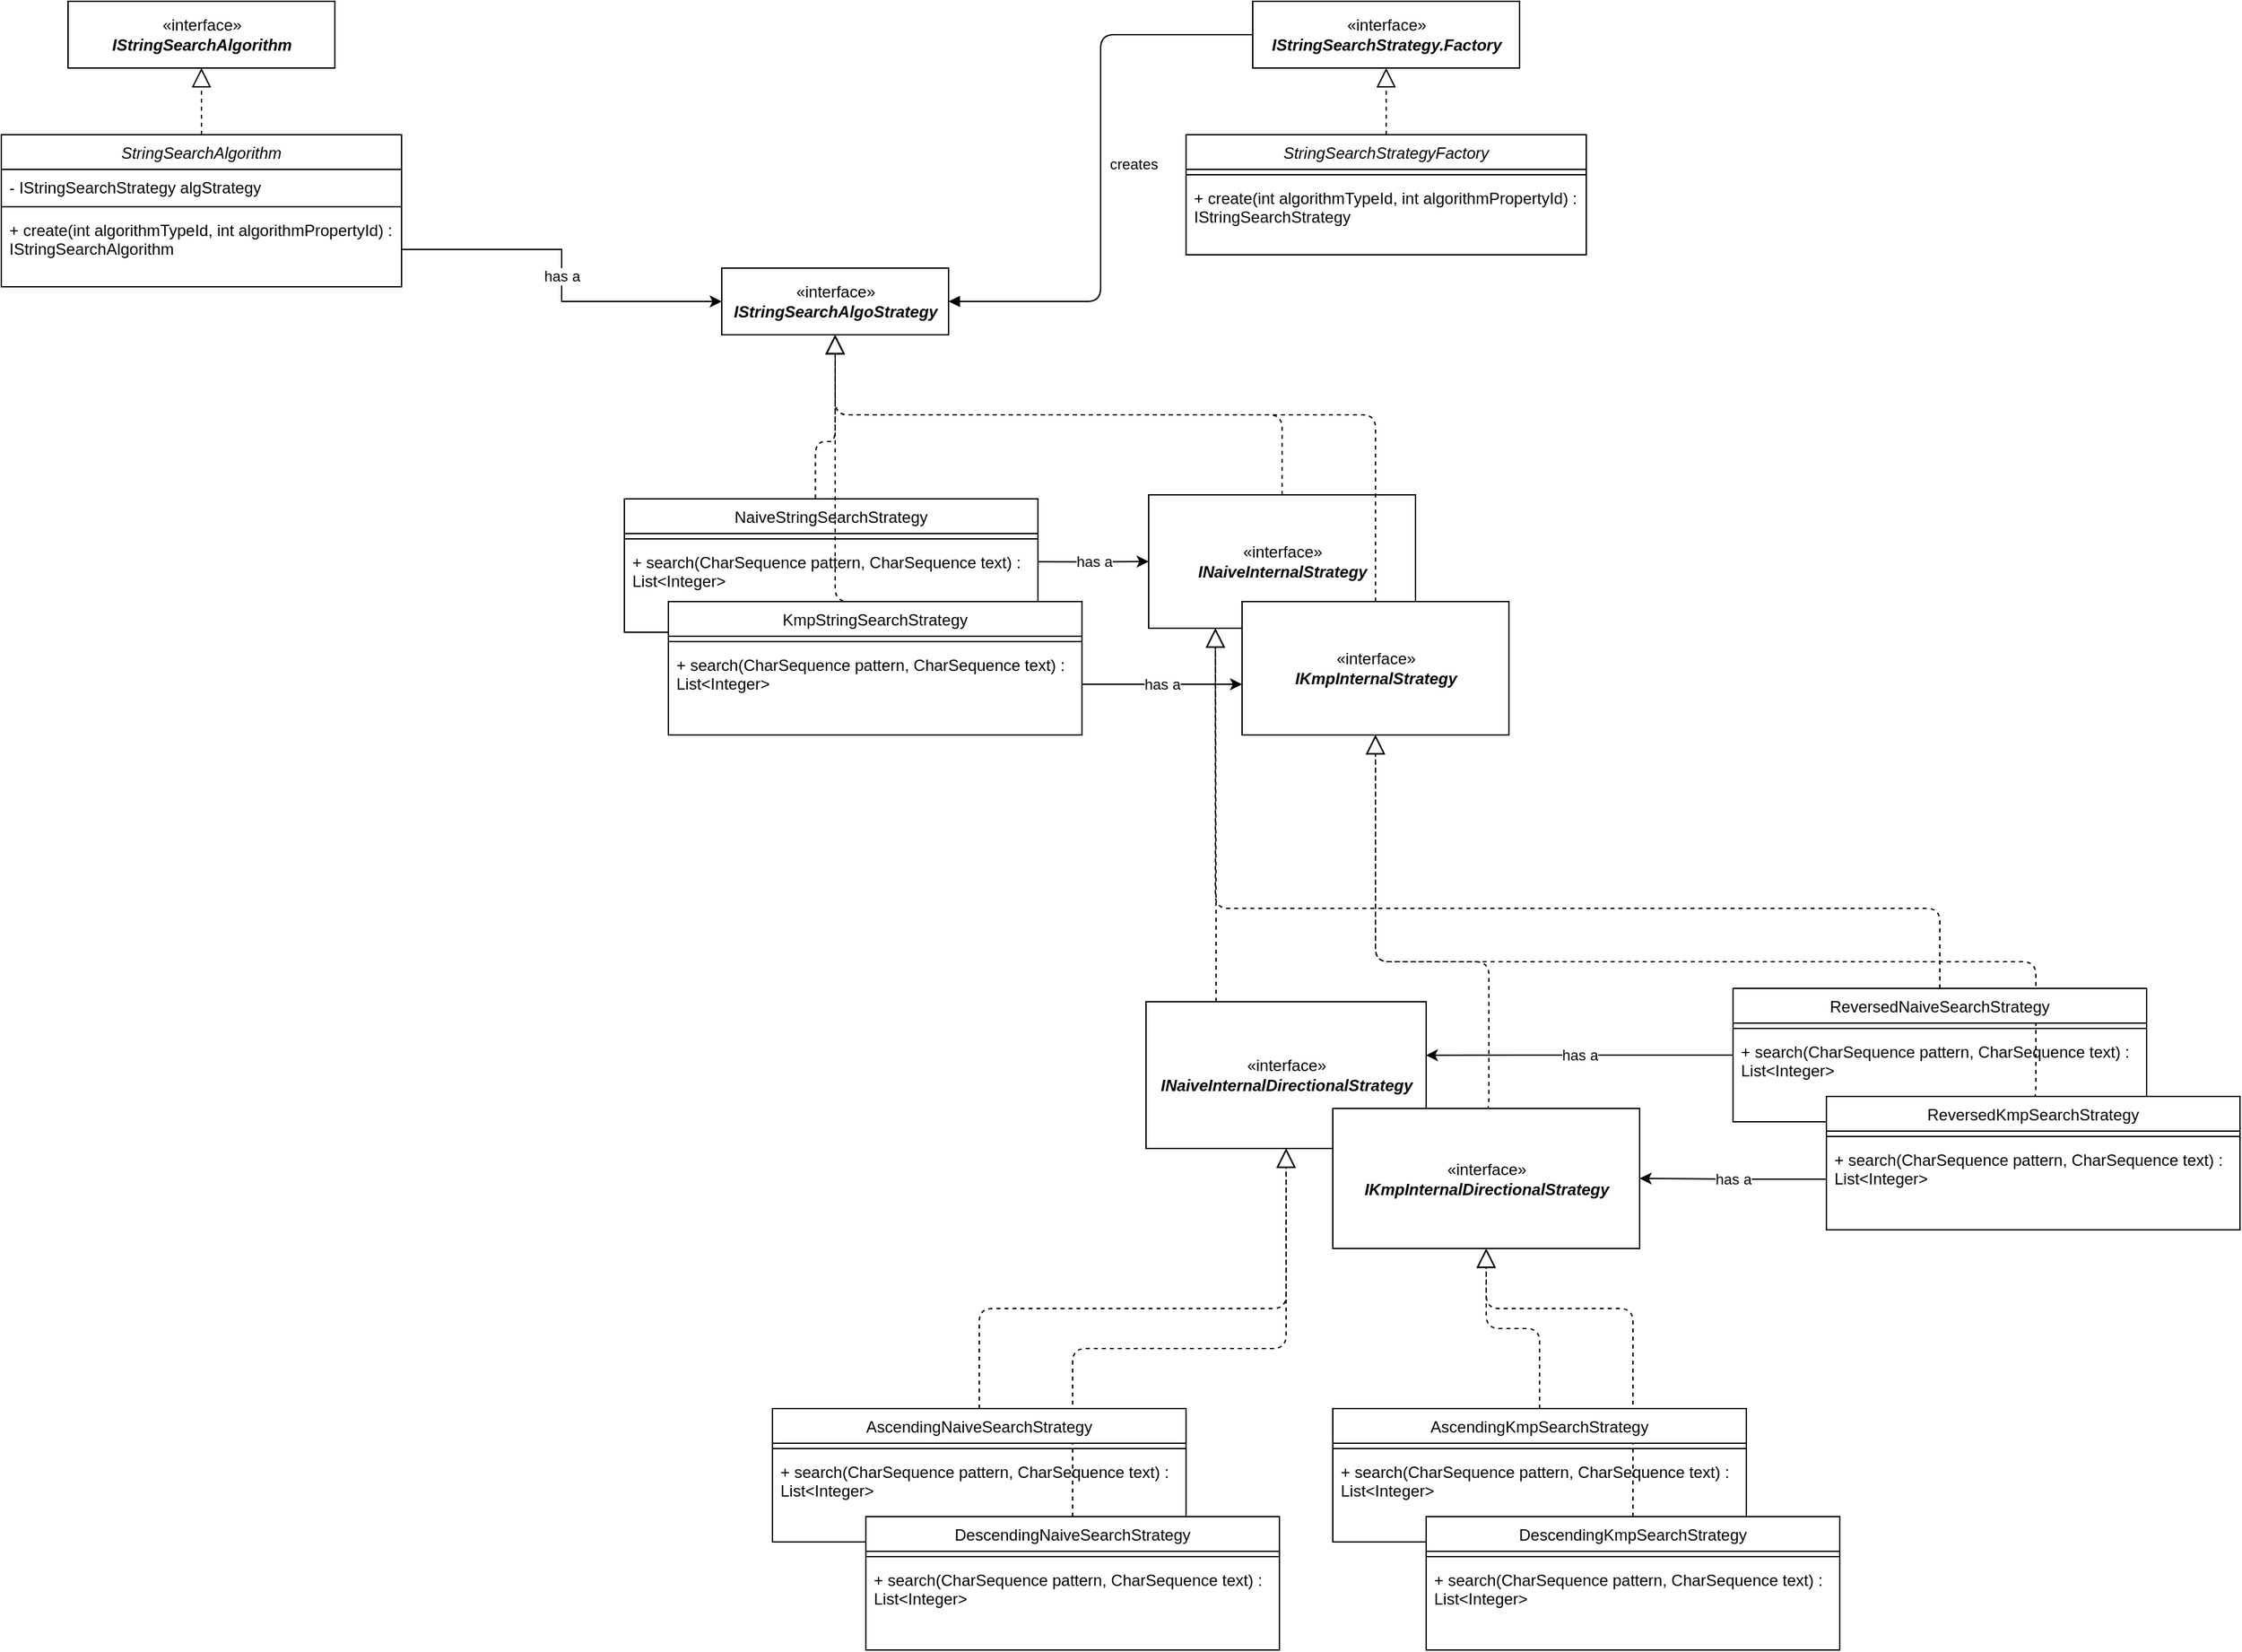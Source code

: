 <mxfile version="13.6.1" type="github">
  <diagram id="C5RBs43oDa-KdzZeNtuy" name="Page-1">
    <mxGraphModel dx="1426" dy="1940" grid="1" gridSize="10" guides="1" tooltips="1" connect="1" arrows="1" fold="1" page="1" pageScale="1" pageWidth="827" pageHeight="1169" math="0" shadow="0">
      <root>
        <mxCell id="WIyWlLk6GJQsqaUBKTNV-0" />
        <mxCell id="WIyWlLk6GJQsqaUBKTNV-1" parent="WIyWlLk6GJQsqaUBKTNV-0" />
        <mxCell id="k-6Em8FCaYwR3AkW3c9V-0" value="«interface»&lt;br&gt;&lt;span style=&quot;font-style: italic&quot;&gt;&lt;b&gt;IStringSearch&lt;/b&gt;&lt;/span&gt;&lt;b style=&quot;font-style: italic&quot;&gt;Strategy&lt;/b&gt;&lt;span style=&quot;font-style: italic&quot;&gt;&lt;b&gt;.Factory&lt;/b&gt;&lt;/span&gt;" style="html=1;" parent="WIyWlLk6GJQsqaUBKTNV-1" vertex="1">
          <mxGeometry x="988" y="-80" width="200" height="50" as="geometry" />
        </mxCell>
        <object label="«interface»&lt;br&gt;&lt;b style=&quot;font-style: italic&quot;&gt;IStringSearchAlgoStrategy&lt;/b&gt;" id="k-6Em8FCaYwR3AkW3c9V-1">
          <mxCell style="html=1;container=0;" parent="WIyWlLk6GJQsqaUBKTNV-1" vertex="1">
            <mxGeometry x="590" y="120" width="170" height="50" as="geometry" />
          </mxCell>
        </object>
        <mxCell id="k-6Em8FCaYwR3AkW3c9V-3" value="" style="endArrow=block;dashed=1;endFill=0;endSize=12;html=1;exitX=0.5;exitY=0;exitDx=0;exitDy=0;entryX=0.5;entryY=1;entryDx=0;entryDy=0;" parent="WIyWlLk6GJQsqaUBKTNV-1" source="zkfFHV4jXpPFQw0GAbJ--0" target="k-6Em8FCaYwR3AkW3c9V-0" edge="1">
          <mxGeometry width="160" relative="1" as="geometry">
            <mxPoint x="1008" y="40" as="sourcePoint" />
            <mxPoint x="1168" y="40" as="targetPoint" />
          </mxGeometry>
        </mxCell>
        <mxCell id="k-6Em8FCaYwR3AkW3c9V-11" value="creates" style="endArrow=block;endFill=1;html=1;edgeStyle=orthogonalEdgeStyle;align=left;verticalAlign=top;exitX=0;exitY=0.5;exitDx=0;exitDy=0;entryX=1;entryY=0.5;entryDx=0;entryDy=0;" parent="WIyWlLk6GJQsqaUBKTNV-1" source="k-6Em8FCaYwR3AkW3c9V-0" target="k-6Em8FCaYwR3AkW3c9V-1" edge="1">
          <mxGeometry x="-0.077" y="5" relative="1" as="geometry">
            <mxPoint x="400" y="140" as="sourcePoint" />
            <mxPoint x="560" y="150" as="targetPoint" />
            <mxPoint as="offset" />
          </mxGeometry>
        </mxCell>
        <mxCell id="k-6Em8FCaYwR3AkW3c9V-29" value="" style="endArrow=block;dashed=1;endFill=0;endSize=12;html=1;exitX=0.462;exitY=-0.004;exitDx=0;exitDy=0;edgeStyle=orthogonalEdgeStyle;entryX=0.5;entryY=1;entryDx=0;entryDy=0;exitPerimeter=0;" parent="WIyWlLk6GJQsqaUBKTNV-1" source="zkfFHV4jXpPFQw0GAbJ--17" target="k-6Em8FCaYwR3AkW3c9V-1" edge="1">
          <mxGeometry width="160" relative="1" as="geometry">
            <mxPoint x="1079" y="248" as="sourcePoint" />
            <mxPoint x="610" y="220" as="targetPoint" />
            <Array as="points">
              <mxPoint x="660" y="250" />
              <mxPoint x="675" y="250" />
            </Array>
          </mxGeometry>
        </mxCell>
        <object label="«interface»&lt;br&gt;&lt;b&gt;&lt;i&gt;INaiveInternalStrategy&lt;/i&gt;&lt;/b&gt;" id="k-6Em8FCaYwR3AkW3c9V-30">
          <mxCell style="html=1;container=0;" parent="WIyWlLk6GJQsqaUBKTNV-1" vertex="1">
            <mxGeometry x="910" y="290" width="200" height="100" as="geometry" />
          </mxCell>
        </object>
        <object label="«interface»&lt;br&gt;&lt;b&gt;&lt;i&gt;IKmpInternalStrategy&lt;/i&gt;&lt;/b&gt;" id="k-6Em8FCaYwR3AkW3c9V-32">
          <mxCell style="html=1;container=0;" parent="WIyWlLk6GJQsqaUBKTNV-1" vertex="1">
            <mxGeometry x="980" y="370" width="200" height="100" as="geometry" />
          </mxCell>
        </object>
        <object label="«interface»&lt;br&gt;&lt;b&gt;&lt;i&gt;INaiveInternalDirectionalStrategy&lt;/i&gt;&lt;/b&gt;" id="k-6Em8FCaYwR3AkW3c9V-34">
          <mxCell style="html=1;container=0;" parent="WIyWlLk6GJQsqaUBKTNV-1" vertex="1">
            <mxGeometry x="908" y="670" width="210" height="110" as="geometry" />
          </mxCell>
        </object>
        <object label="«interface»&lt;br&gt;&lt;b&gt;&lt;i&gt;IKmpInternalDirectionalStrategy&lt;/i&gt;&lt;/b&gt;" id="k-6Em8FCaYwR3AkW3c9V-35">
          <mxCell style="html=1;container=0;" parent="WIyWlLk6GJQsqaUBKTNV-1" vertex="1">
            <mxGeometry x="1048" y="750" width="230" height="105" as="geometry" />
          </mxCell>
        </object>
        <mxCell id="k-6Em8FCaYwR3AkW3c9V-36" value="" style="endArrow=block;dashed=1;endFill=0;endSize=12;html=1;edgeStyle=orthogonalEdgeStyle;entryX=0.25;entryY=1;entryDx=0;entryDy=0;exitX=0.25;exitY=0;exitDx=0;exitDy=0;" parent="WIyWlLk6GJQsqaUBKTNV-1" source="k-6Em8FCaYwR3AkW3c9V-34" target="k-6Em8FCaYwR3AkW3c9V-30" edge="1">
          <mxGeometry width="160" relative="1" as="geometry">
            <mxPoint x="985" y="510" as="sourcePoint" />
            <mxPoint x="1047.5" y="340" as="targetPoint" />
            <Array as="points">
              <mxPoint x="960" y="610" />
            </Array>
          </mxGeometry>
        </mxCell>
        <mxCell id="k-6Em8FCaYwR3AkW3c9V-37" value="" style="endArrow=block;dashed=1;endFill=0;endSize=12;html=1;edgeStyle=orthogonalEdgeStyle;entryX=0.5;entryY=1;entryDx=0;entryDy=0;exitX=0.5;exitY=0;exitDx=0;exitDy=0;" parent="WIyWlLk6GJQsqaUBKTNV-1" source="k-6Em8FCaYwR3AkW3c9V-35" target="k-6Em8FCaYwR3AkW3c9V-32" edge="1">
          <mxGeometry width="160" relative="1" as="geometry">
            <mxPoint x="1280" y="420" as="sourcePoint" />
            <mxPoint x="1270" y="410" as="targetPoint" />
            <Array as="points">
              <mxPoint x="1165" y="750" />
              <mxPoint x="1165" y="640" />
              <mxPoint x="1080" y="640" />
            </Array>
          </mxGeometry>
        </mxCell>
        <mxCell id="k-6Em8FCaYwR3AkW3c9V-38" value="has a" style="edgeStyle=orthogonalEdgeStyle;rounded=0;orthogonalLoop=1;jettySize=auto;html=1;entryX=0;entryY=0.5;entryDx=0;entryDy=0;strokeColor=#000000;exitX=1.001;exitY=0.235;exitDx=0;exitDy=0;exitPerimeter=0;" parent="WIyWlLk6GJQsqaUBKTNV-1" source="zkfFHV4jXpPFQw0GAbJ--25" target="k-6Em8FCaYwR3AkW3c9V-30" edge="1">
          <mxGeometry relative="1" as="geometry" />
        </mxCell>
        <mxCell id="zkfFHV4jXpPFQw0GAbJ--17" value="NaiveStringSearchStrategy" style="swimlane;fontStyle=0;align=center;verticalAlign=top;childLayout=stackLayout;horizontal=1;startSize=26;horizontalStack=0;resizeParent=1;resizeLast=0;collapsible=1;marginBottom=0;rounded=0;shadow=0;strokeWidth=1;" parent="WIyWlLk6GJQsqaUBKTNV-1" vertex="1">
          <mxGeometry x="517" y="293" width="310" height="100" as="geometry">
            <mxRectangle x="550" y="140" width="160" height="26" as="alternateBounds" />
          </mxGeometry>
        </mxCell>
        <mxCell id="zkfFHV4jXpPFQw0GAbJ--23" value="" style="line;html=1;strokeWidth=1;align=left;verticalAlign=middle;spacingTop=-1;spacingLeft=3;spacingRight=3;rotatable=0;labelPosition=right;points=[];portConstraint=eastwest;" parent="zkfFHV4jXpPFQw0GAbJ--17" vertex="1">
          <mxGeometry y="26" width="310" height="8" as="geometry" />
        </mxCell>
        <mxCell id="zkfFHV4jXpPFQw0GAbJ--25" value="+ search(CharSequence pattern, CharSequence text) : List&lt;Integer&gt;&#xa;" style="text;align=left;verticalAlign=top;spacingLeft=4;spacingRight=4;overflow=hidden;rotatable=0;points=[[0,0.5],[1,0.5]];portConstraint=eastwest;whiteSpace=wrap;" parent="zkfFHV4jXpPFQw0GAbJ--17" vertex="1">
          <mxGeometry y="34" width="310" height="56" as="geometry" />
        </mxCell>
        <mxCell id="k-6Em8FCaYwR3AkW3c9V-42" value="" style="endArrow=block;dashed=1;endFill=0;endSize=12;html=1;exitX=0.5;exitY=0;exitDx=0;exitDy=0;edgeStyle=orthogonalEdgeStyle;entryX=0.5;entryY=1;entryDx=0;entryDy=0;" parent="WIyWlLk6GJQsqaUBKTNV-1" source="k-6Em8FCaYwR3AkW3c9V-39" target="k-6Em8FCaYwR3AkW3c9V-1" edge="1">
          <mxGeometry width="160" relative="1" as="geometry">
            <mxPoint x="682" y="303" as="sourcePoint" />
            <mxPoint x="730" y="190" as="targetPoint" />
            <Array as="points">
              <mxPoint x="675" y="370" />
            </Array>
          </mxGeometry>
        </mxCell>
        <mxCell id="k-6Em8FCaYwR3AkW3c9V-39" value="KmpStringSearchStrategy" style="swimlane;fontStyle=0;align=center;verticalAlign=top;childLayout=stackLayout;horizontal=1;startSize=26;horizontalStack=0;resizeParent=1;resizeLast=0;collapsible=1;marginBottom=0;rounded=0;shadow=0;strokeWidth=1;" parent="WIyWlLk6GJQsqaUBKTNV-1" vertex="1">
          <mxGeometry x="550" y="370" width="310" height="100" as="geometry">
            <mxRectangle x="550" y="140" width="160" height="26" as="alternateBounds" />
          </mxGeometry>
        </mxCell>
        <mxCell id="k-6Em8FCaYwR3AkW3c9V-40" value="" style="line;html=1;strokeWidth=1;align=left;verticalAlign=middle;spacingTop=-1;spacingLeft=3;spacingRight=3;rotatable=0;labelPosition=right;points=[];portConstraint=eastwest;" parent="k-6Em8FCaYwR3AkW3c9V-39" vertex="1">
          <mxGeometry y="26" width="310" height="8" as="geometry" />
        </mxCell>
        <mxCell id="k-6Em8FCaYwR3AkW3c9V-41" value="+ search(CharSequence pattern, CharSequence text) : List&lt;Integer&gt;&#xa;" style="text;align=left;verticalAlign=top;spacingLeft=4;spacingRight=4;overflow=hidden;rotatable=0;points=[[0,0.5],[1,0.5]];portConstraint=eastwest;whiteSpace=wrap;" parent="k-6Em8FCaYwR3AkW3c9V-39" vertex="1">
          <mxGeometry y="34" width="310" height="56" as="geometry" />
        </mxCell>
        <mxCell id="k-6Em8FCaYwR3AkW3c9V-45" value="has a" style="edgeStyle=orthogonalEdgeStyle;rounded=0;orthogonalLoop=1;jettySize=auto;html=1;exitX=1;exitY=0.5;exitDx=0;exitDy=0;entryX=0;entryY=0.62;entryDx=0;entryDy=0;entryPerimeter=0;strokeColor=#000000;" parent="WIyWlLk6GJQsqaUBKTNV-1" source="k-6Em8FCaYwR3AkW3c9V-41" target="k-6Em8FCaYwR3AkW3c9V-32" edge="1">
          <mxGeometry relative="1" as="geometry" />
        </mxCell>
        <mxCell id="k-6Em8FCaYwR3AkW3c9V-49" value="" style="endArrow=block;dashed=1;endFill=0;endSize=12;html=1;entryX=0.5;entryY=1;entryDx=0;entryDy=0;exitX=0.5;exitY=0;exitDx=0;exitDy=0;edgeStyle=orthogonalEdgeStyle;" parent="WIyWlLk6GJQsqaUBKTNV-1" source="k-6Em8FCaYwR3AkW3c9V-46" target="k-6Em8FCaYwR3AkW3c9V-35" edge="1">
          <mxGeometry width="160" relative="1" as="geometry">
            <mxPoint x="1173" y="760" as="sourcePoint" />
            <mxPoint x="1088" y="540" as="targetPoint" />
          </mxGeometry>
        </mxCell>
        <mxCell id="k-6Em8FCaYwR3AkW3c9V-53" value="" style="endArrow=block;dashed=1;endFill=0;endSize=12;html=1;entryX=0.5;entryY=1;entryDx=0;entryDy=0;exitX=0.5;exitY=0;exitDx=0;exitDy=0;edgeStyle=orthogonalEdgeStyle;" parent="WIyWlLk6GJQsqaUBKTNV-1" source="k-6Em8FCaYwR3AkW3c9V-50" target="k-6Em8FCaYwR3AkW3c9V-35" edge="1">
          <mxGeometry width="160" relative="1" as="geometry">
            <mxPoint x="1213" y="940" as="sourcePoint" />
            <mxPoint x="1173" y="865" as="targetPoint" />
            <Array as="points">
              <mxPoint x="1273" y="900" />
              <mxPoint x="1163" y="900" />
            </Array>
          </mxGeometry>
        </mxCell>
        <mxCell id="k-6Em8FCaYwR3AkW3c9V-60" value="" style="endArrow=block;dashed=1;endFill=0;endSize=12;html=1;entryX=0.5;entryY=1;entryDx=0;entryDy=0;exitX=0.5;exitY=0;exitDx=0;exitDy=0;edgeStyle=orthogonalEdgeStyle;" parent="WIyWlLk6GJQsqaUBKTNV-1" source="k-6Em8FCaYwR3AkW3c9V-57" target="k-6Em8FCaYwR3AkW3c9V-34" edge="1">
          <mxGeometry width="160" relative="1" as="geometry">
            <mxPoint x="858" y="996" as="sourcePoint" />
            <mxPoint x="748" y="840" as="targetPoint" />
            <Array as="points">
              <mxPoint x="853" y="930" />
              <mxPoint x="1013" y="930" />
            </Array>
          </mxGeometry>
        </mxCell>
        <mxCell id="k-6Em8FCaYwR3AkW3c9V-61" value="" style="endArrow=block;dashed=1;endFill=0;endSize=12;html=1;entryX=0.5;entryY=1;entryDx=0;entryDy=0;exitX=0.5;exitY=0;exitDx=0;exitDy=0;edgeStyle=orthogonalEdgeStyle;" parent="WIyWlLk6GJQsqaUBKTNV-1" source="k-6Em8FCaYwR3AkW3c9V-54" target="k-6Em8FCaYwR3AkW3c9V-34" edge="1">
          <mxGeometry width="160" relative="1" as="geometry">
            <mxPoint x="863" y="1021" as="sourcePoint" />
            <mxPoint x="1023" y="790" as="targetPoint" />
            <Array as="points">
              <mxPoint x="783" y="900" />
              <mxPoint x="1013" y="900" />
            </Array>
          </mxGeometry>
        </mxCell>
        <mxCell id="k-6Em8FCaYwR3AkW3c9V-68" value="has a" style="edgeStyle=orthogonalEdgeStyle;rounded=0;orthogonalLoop=1;jettySize=auto;html=1;entryX=0.999;entryY=0.365;entryDx=0;entryDy=0;entryPerimeter=0;strokeColor=#000000;" parent="WIyWlLk6GJQsqaUBKTNV-1" source="k-6Em8FCaYwR3AkW3c9V-62" target="k-6Em8FCaYwR3AkW3c9V-34" edge="1">
          <mxGeometry relative="1" as="geometry" />
        </mxCell>
        <mxCell id="k-6Em8FCaYwR3AkW3c9V-71" value="has a" style="edgeStyle=orthogonalEdgeStyle;rounded=0;orthogonalLoop=1;jettySize=auto;html=1;entryX=1;entryY=0.5;entryDx=0;entryDy=0;strokeColor=#000000;" parent="WIyWlLk6GJQsqaUBKTNV-1" source="k-6Em8FCaYwR3AkW3c9V-67" target="k-6Em8FCaYwR3AkW3c9V-35" edge="1">
          <mxGeometry relative="1" as="geometry" />
        </mxCell>
        <mxCell id="k-6Em8FCaYwR3AkW3c9V-72" value="" style="endArrow=block;dashed=1;endFill=0;endSize=12;html=1;entryX=0.25;entryY=1;entryDx=0;entryDy=0;exitX=0.5;exitY=0;exitDx=0;exitDy=0;edgeStyle=orthogonalEdgeStyle;" parent="WIyWlLk6GJQsqaUBKTNV-1" source="k-6Em8FCaYwR3AkW3c9V-62" target="k-6Em8FCaYwR3AkW3c9V-30" edge="1">
          <mxGeometry width="160" relative="1" as="geometry">
            <mxPoint x="1509.96" y="608" as="sourcePoint" />
            <mxPoint x="960" y="398" as="targetPoint" />
            <Array as="points">
              <mxPoint x="1503" y="600" />
              <mxPoint x="960" y="600" />
            </Array>
          </mxGeometry>
        </mxCell>
        <mxCell id="k-6Em8FCaYwR3AkW3c9V-73" value="" style="endArrow=block;dashed=1;endFill=0;endSize=12;html=1;exitX=0.5;exitY=0;exitDx=0;exitDy=0;entryX=0.5;entryY=1;entryDx=0;entryDy=0;edgeStyle=orthogonalEdgeStyle;" parent="WIyWlLk6GJQsqaUBKTNV-1" source="k-6Em8FCaYwR3AkW3c9V-65" target="k-6Em8FCaYwR3AkW3c9V-32" edge="1">
          <mxGeometry width="160" relative="1" as="geometry">
            <mxPoint x="1519.96" y="618" as="sourcePoint" />
            <mxPoint x="1080" y="480" as="targetPoint" />
            <Array as="points">
              <mxPoint x="1575" y="741" />
              <mxPoint x="1575" y="640" />
              <mxPoint x="1080" y="640" />
            </Array>
          </mxGeometry>
        </mxCell>
        <mxCell id="k-6Em8FCaYwR3AkW3c9V-46" value="AscendingKmpSearchStrategy" style="swimlane;fontStyle=0;align=center;verticalAlign=top;childLayout=stackLayout;horizontal=1;startSize=26;horizontalStack=0;resizeParent=1;resizeLast=0;collapsible=1;marginBottom=0;rounded=0;shadow=0;strokeWidth=1;" parent="WIyWlLk6GJQsqaUBKTNV-1" vertex="1">
          <mxGeometry x="1048" y="975" width="310" height="100" as="geometry">
            <mxRectangle x="550" y="140" width="160" height="26" as="alternateBounds" />
          </mxGeometry>
        </mxCell>
        <mxCell id="k-6Em8FCaYwR3AkW3c9V-47" value="" style="line;html=1;strokeWidth=1;align=left;verticalAlign=middle;spacingTop=-1;spacingLeft=3;spacingRight=3;rotatable=0;labelPosition=right;points=[];portConstraint=eastwest;" parent="k-6Em8FCaYwR3AkW3c9V-46" vertex="1">
          <mxGeometry y="26" width="310" height="8" as="geometry" />
        </mxCell>
        <mxCell id="k-6Em8FCaYwR3AkW3c9V-48" value="+ search(CharSequence pattern, CharSequence text) : List&lt;Integer&gt;&#xa;" style="text;align=left;verticalAlign=top;spacingLeft=4;spacingRight=4;overflow=hidden;rotatable=0;points=[[0,0.5],[1,0.5]];portConstraint=eastwest;whiteSpace=wrap;" parent="k-6Em8FCaYwR3AkW3c9V-46" vertex="1">
          <mxGeometry y="34" width="310" height="56" as="geometry" />
        </mxCell>
        <mxCell id="k-6Em8FCaYwR3AkW3c9V-50" value="DescendingKmpSearchStrategy" style="swimlane;fontStyle=0;align=center;verticalAlign=top;childLayout=stackLayout;horizontal=1;startSize=26;horizontalStack=0;resizeParent=1;resizeLast=0;collapsible=1;marginBottom=0;rounded=0;shadow=0;strokeWidth=1;" parent="WIyWlLk6GJQsqaUBKTNV-1" vertex="1">
          <mxGeometry x="1118" y="1056" width="310" height="100" as="geometry">
            <mxRectangle x="550" y="140" width="160" height="26" as="alternateBounds" />
          </mxGeometry>
        </mxCell>
        <mxCell id="k-6Em8FCaYwR3AkW3c9V-51" value="" style="line;html=1;strokeWidth=1;align=left;verticalAlign=middle;spacingTop=-1;spacingLeft=3;spacingRight=3;rotatable=0;labelPosition=right;points=[];portConstraint=eastwest;" parent="k-6Em8FCaYwR3AkW3c9V-50" vertex="1">
          <mxGeometry y="26" width="310" height="8" as="geometry" />
        </mxCell>
        <mxCell id="k-6Em8FCaYwR3AkW3c9V-52" value="+ search(CharSequence pattern, CharSequence text) : List&lt;Integer&gt;&#xa;" style="text;align=left;verticalAlign=top;spacingLeft=4;spacingRight=4;overflow=hidden;rotatable=0;points=[[0,0.5],[1,0.5]];portConstraint=eastwest;whiteSpace=wrap;" parent="k-6Em8FCaYwR3AkW3c9V-50" vertex="1">
          <mxGeometry y="34" width="310" height="56" as="geometry" />
        </mxCell>
        <mxCell id="k-6Em8FCaYwR3AkW3c9V-54" value="AscendingNaiveSearchStrategy" style="swimlane;fontStyle=0;align=center;verticalAlign=top;childLayout=stackLayout;horizontal=1;startSize=26;horizontalStack=0;resizeParent=1;resizeLast=0;collapsible=1;marginBottom=0;rounded=0;shadow=0;strokeWidth=1;" parent="WIyWlLk6GJQsqaUBKTNV-1" vertex="1">
          <mxGeometry x="628" y="975" width="310" height="100" as="geometry">
            <mxRectangle x="550" y="140" width="160" height="26" as="alternateBounds" />
          </mxGeometry>
        </mxCell>
        <mxCell id="k-6Em8FCaYwR3AkW3c9V-55" value="" style="line;html=1;strokeWidth=1;align=left;verticalAlign=middle;spacingTop=-1;spacingLeft=3;spacingRight=3;rotatable=0;labelPosition=right;points=[];portConstraint=eastwest;" parent="k-6Em8FCaYwR3AkW3c9V-54" vertex="1">
          <mxGeometry y="26" width="310" height="8" as="geometry" />
        </mxCell>
        <mxCell id="k-6Em8FCaYwR3AkW3c9V-56" value="+ search(CharSequence pattern, CharSequence text) : List&lt;Integer&gt;&#xa;" style="text;align=left;verticalAlign=top;spacingLeft=4;spacingRight=4;overflow=hidden;rotatable=0;points=[[0,0.5],[1,0.5]];portConstraint=eastwest;whiteSpace=wrap;" parent="k-6Em8FCaYwR3AkW3c9V-54" vertex="1">
          <mxGeometry y="34" width="310" height="56" as="geometry" />
        </mxCell>
        <mxCell id="k-6Em8FCaYwR3AkW3c9V-57" value="DescendingNaiveSearchStrategy" style="swimlane;fontStyle=0;align=center;verticalAlign=top;childLayout=stackLayout;horizontal=1;startSize=26;horizontalStack=0;resizeParent=1;resizeLast=0;collapsible=1;marginBottom=0;rounded=0;shadow=0;strokeWidth=1;" parent="WIyWlLk6GJQsqaUBKTNV-1" vertex="1">
          <mxGeometry x="698" y="1056" width="310" height="100" as="geometry">
            <mxRectangle x="550" y="140" width="160" height="26" as="alternateBounds" />
          </mxGeometry>
        </mxCell>
        <mxCell id="k-6Em8FCaYwR3AkW3c9V-58" value="" style="line;html=1;strokeWidth=1;align=left;verticalAlign=middle;spacingTop=-1;spacingLeft=3;spacingRight=3;rotatable=0;labelPosition=right;points=[];portConstraint=eastwest;" parent="k-6Em8FCaYwR3AkW3c9V-57" vertex="1">
          <mxGeometry y="26" width="310" height="8" as="geometry" />
        </mxCell>
        <mxCell id="k-6Em8FCaYwR3AkW3c9V-59" value="+ search(CharSequence pattern, CharSequence text) : List&lt;Integer&gt;&#xa;" style="text;align=left;verticalAlign=top;spacingLeft=4;spacingRight=4;overflow=hidden;rotatable=0;points=[[0,0.5],[1,0.5]];portConstraint=eastwest;whiteSpace=wrap;" parent="k-6Em8FCaYwR3AkW3c9V-57" vertex="1">
          <mxGeometry y="34" width="310" height="56" as="geometry" />
        </mxCell>
        <mxCell id="k-6Em8FCaYwR3AkW3c9V-62" value="ReversedNaiveSearchStrategy" style="swimlane;fontStyle=0;align=center;verticalAlign=top;childLayout=stackLayout;horizontal=1;startSize=26;horizontalStack=0;resizeParent=1;resizeLast=0;collapsible=1;marginBottom=0;rounded=0;shadow=0;strokeWidth=1;" parent="WIyWlLk6GJQsqaUBKTNV-1" vertex="1">
          <mxGeometry x="1348" y="660" width="310" height="100" as="geometry">
            <mxRectangle x="550" y="140" width="160" height="26" as="alternateBounds" />
          </mxGeometry>
        </mxCell>
        <mxCell id="k-6Em8FCaYwR3AkW3c9V-63" value="" style="line;html=1;strokeWidth=1;align=left;verticalAlign=middle;spacingTop=-1;spacingLeft=3;spacingRight=3;rotatable=0;labelPosition=right;points=[];portConstraint=eastwest;" parent="k-6Em8FCaYwR3AkW3c9V-62" vertex="1">
          <mxGeometry y="26" width="310" height="8" as="geometry" />
        </mxCell>
        <mxCell id="k-6Em8FCaYwR3AkW3c9V-64" value="+ search(CharSequence pattern, CharSequence text) : List&lt;Integer&gt;&#xa;" style="text;align=left;verticalAlign=top;spacingLeft=4;spacingRight=4;overflow=hidden;rotatable=0;points=[[0,0.5],[1,0.5]];portConstraint=eastwest;whiteSpace=wrap;" parent="k-6Em8FCaYwR3AkW3c9V-62" vertex="1">
          <mxGeometry y="34" width="310" height="56" as="geometry" />
        </mxCell>
        <mxCell id="k-6Em8FCaYwR3AkW3c9V-65" value="ReversedKmpSearchStrategy" style="swimlane;fontStyle=0;align=center;verticalAlign=top;childLayout=stackLayout;horizontal=1;startSize=26;horizontalStack=0;resizeParent=1;resizeLast=0;collapsible=1;marginBottom=0;rounded=0;shadow=0;strokeWidth=1;" parent="WIyWlLk6GJQsqaUBKTNV-1" vertex="1">
          <mxGeometry x="1418" y="741" width="310" height="100" as="geometry">
            <mxRectangle x="550" y="140" width="160" height="26" as="alternateBounds" />
          </mxGeometry>
        </mxCell>
        <mxCell id="k-6Em8FCaYwR3AkW3c9V-66" value="" style="line;html=1;strokeWidth=1;align=left;verticalAlign=middle;spacingTop=-1;spacingLeft=3;spacingRight=3;rotatable=0;labelPosition=right;points=[];portConstraint=eastwest;" parent="k-6Em8FCaYwR3AkW3c9V-65" vertex="1">
          <mxGeometry y="26" width="310" height="8" as="geometry" />
        </mxCell>
        <mxCell id="k-6Em8FCaYwR3AkW3c9V-67" value="+ search(CharSequence pattern, CharSequence text) : List&lt;Integer&gt;&#xa;" style="text;align=left;verticalAlign=top;spacingLeft=4;spacingRight=4;overflow=hidden;rotatable=0;points=[[0,0.5],[1,0.5]];portConstraint=eastwest;whiteSpace=wrap;" parent="k-6Em8FCaYwR3AkW3c9V-65" vertex="1">
          <mxGeometry y="34" width="310" height="56" as="geometry" />
        </mxCell>
        <mxCell id="zkfFHV4jXpPFQw0GAbJ--0" value="StringSearchStrategyFactory" style="swimlane;fontStyle=2;align=center;verticalAlign=top;childLayout=stackLayout;horizontal=1;startSize=26;horizontalStack=0;resizeParent=1;resizeLast=0;collapsible=1;marginBottom=0;rounded=0;shadow=0;strokeWidth=1;" parent="WIyWlLk6GJQsqaUBKTNV-1" vertex="1">
          <mxGeometry x="938" y="20" width="300" height="90" as="geometry">
            <mxRectangle x="230" y="140" width="160" height="26" as="alternateBounds" />
          </mxGeometry>
        </mxCell>
        <mxCell id="zkfFHV4jXpPFQw0GAbJ--4" value="" style="line;html=1;strokeWidth=1;align=left;verticalAlign=middle;spacingTop=-1;spacingLeft=3;spacingRight=3;rotatable=0;labelPosition=right;points=[];portConstraint=eastwest;" parent="zkfFHV4jXpPFQw0GAbJ--0" vertex="1">
          <mxGeometry y="26" width="300" height="8" as="geometry" />
        </mxCell>
        <mxCell id="zkfFHV4jXpPFQw0GAbJ--5" value="+ create(int algorithmTypeId, int algorithmPropertyId) : IStringSearchStrategy" style="text;align=left;verticalAlign=top;spacingLeft=4;spacingRight=4;overflow=hidden;rotatable=0;points=[[0,0.5],[1,0.5]];portConstraint=eastwest;whiteSpace=wrap;" parent="zkfFHV4jXpPFQw0GAbJ--0" vertex="1">
          <mxGeometry y="34" width="300" height="56" as="geometry" />
        </mxCell>
        <mxCell id="fx7omjZI57ATHRoZKacw-1" value="«interface»&lt;br&gt;&lt;span style=&quot;font-style: italic&quot;&gt;&lt;b&gt;IStringSearchAlgorithm&lt;/b&gt;&lt;/span&gt;" style="html=1;" parent="WIyWlLk6GJQsqaUBKTNV-1" vertex="1">
          <mxGeometry x="100" y="-80" width="200" height="50" as="geometry" />
        </mxCell>
        <mxCell id="fx7omjZI57ATHRoZKacw-2" value="StringSearchAlgorithm" style="swimlane;fontStyle=2;align=center;verticalAlign=top;childLayout=stackLayout;horizontal=1;startSize=26;horizontalStack=0;resizeParent=1;resizeLast=0;collapsible=1;marginBottom=0;rounded=0;shadow=0;strokeWidth=1;" parent="WIyWlLk6GJQsqaUBKTNV-1" vertex="1">
          <mxGeometry x="50" y="20" width="300" height="114" as="geometry">
            <mxRectangle x="230" y="140" width="160" height="26" as="alternateBounds" />
          </mxGeometry>
        </mxCell>
        <mxCell id="fx7omjZI57ATHRoZKacw-10" value="- IStringSearchStrategy algStrategy" style="text;align=left;verticalAlign=top;spacingLeft=4;spacingRight=4;overflow=hidden;rotatable=0;points=[[0,0.5],[1,0.5]];portConstraint=eastwest;whiteSpace=wrap;" parent="fx7omjZI57ATHRoZKacw-2" vertex="1">
          <mxGeometry y="26" width="300" height="24" as="geometry" />
        </mxCell>
        <mxCell id="fx7omjZI57ATHRoZKacw-3" value="" style="line;html=1;strokeWidth=1;align=left;verticalAlign=middle;spacingTop=-1;spacingLeft=3;spacingRight=3;rotatable=0;labelPosition=right;points=[];portConstraint=eastwest;" parent="fx7omjZI57ATHRoZKacw-2" vertex="1">
          <mxGeometry y="50" width="300" height="8" as="geometry" />
        </mxCell>
        <mxCell id="fx7omjZI57ATHRoZKacw-4" value="+ create(int algorithmTypeId, int algorithmPropertyId) : IStringSearchAlgorithm" style="text;align=left;verticalAlign=top;spacingLeft=4;spacingRight=4;overflow=hidden;rotatable=0;points=[[0,0.5],[1,0.5]];portConstraint=eastwest;whiteSpace=wrap;" parent="fx7omjZI57ATHRoZKacw-2" vertex="1">
          <mxGeometry y="58" width="300" height="56" as="geometry" />
        </mxCell>
        <mxCell id="fx7omjZI57ATHRoZKacw-6" value="" style="endArrow=block;dashed=1;endFill=0;endSize=12;html=1;exitX=0.5;exitY=0;exitDx=0;exitDy=0;entryX=0.5;entryY=1;entryDx=0;entryDy=0;" parent="WIyWlLk6GJQsqaUBKTNV-1" source="fx7omjZI57ATHRoZKacw-2" target="fx7omjZI57ATHRoZKacw-1" edge="1">
          <mxGeometry width="160" relative="1" as="geometry">
            <mxPoint x="200" y="20" as="sourcePoint" />
            <mxPoint x="200" y="-30" as="targetPoint" />
          </mxGeometry>
        </mxCell>
        <mxCell id="fx7omjZI57ATHRoZKacw-7" value="has a" style="edgeStyle=orthogonalEdgeStyle;rounded=0;orthogonalLoop=1;jettySize=auto;html=1;entryX=0;entryY=0.5;entryDx=0;entryDy=0;endArrow=classic;endFill=1;" parent="WIyWlLk6GJQsqaUBKTNV-1" source="fx7omjZI57ATHRoZKacw-4" target="k-6Em8FCaYwR3AkW3c9V-1" edge="1">
          <mxGeometry relative="1" as="geometry" />
        </mxCell>
        <mxCell id="fx7omjZI57ATHRoZKacw-8" value="" style="endArrow=block;dashed=1;endFill=0;endSize=12;html=1;entryX=0.5;entryY=1;entryDx=0;entryDy=0;exitX=0.5;exitY=0;exitDx=0;exitDy=0;edgeStyle=orthogonalEdgeStyle;" parent="WIyWlLk6GJQsqaUBKTNV-1" source="k-6Em8FCaYwR3AkW3c9V-30" target="k-6Em8FCaYwR3AkW3c9V-1" edge="1">
          <mxGeometry width="160" relative="1" as="geometry">
            <mxPoint x="160" y="310" as="sourcePoint" />
            <mxPoint x="320" y="310" as="targetPoint" />
          </mxGeometry>
        </mxCell>
        <mxCell id="fx7omjZI57ATHRoZKacw-9" value="" style="endArrow=block;dashed=1;endFill=0;endSize=12;html=1;entryX=0.5;entryY=1;entryDx=0;entryDy=0;exitX=0.5;exitY=0;exitDx=0;exitDy=0;edgeStyle=orthogonalEdgeStyle;" parent="WIyWlLk6GJQsqaUBKTNV-1" source="k-6Em8FCaYwR3AkW3c9V-32" target="k-6Em8FCaYwR3AkW3c9V-1" edge="1">
          <mxGeometry width="160" relative="1" as="geometry">
            <mxPoint x="1020" y="300" as="sourcePoint" />
            <mxPoint x="685" y="180" as="targetPoint" />
            <Array as="points">
              <mxPoint x="1080" y="230" />
              <mxPoint x="675" y="230" />
            </Array>
          </mxGeometry>
        </mxCell>
      </root>
    </mxGraphModel>
  </diagram>
</mxfile>
